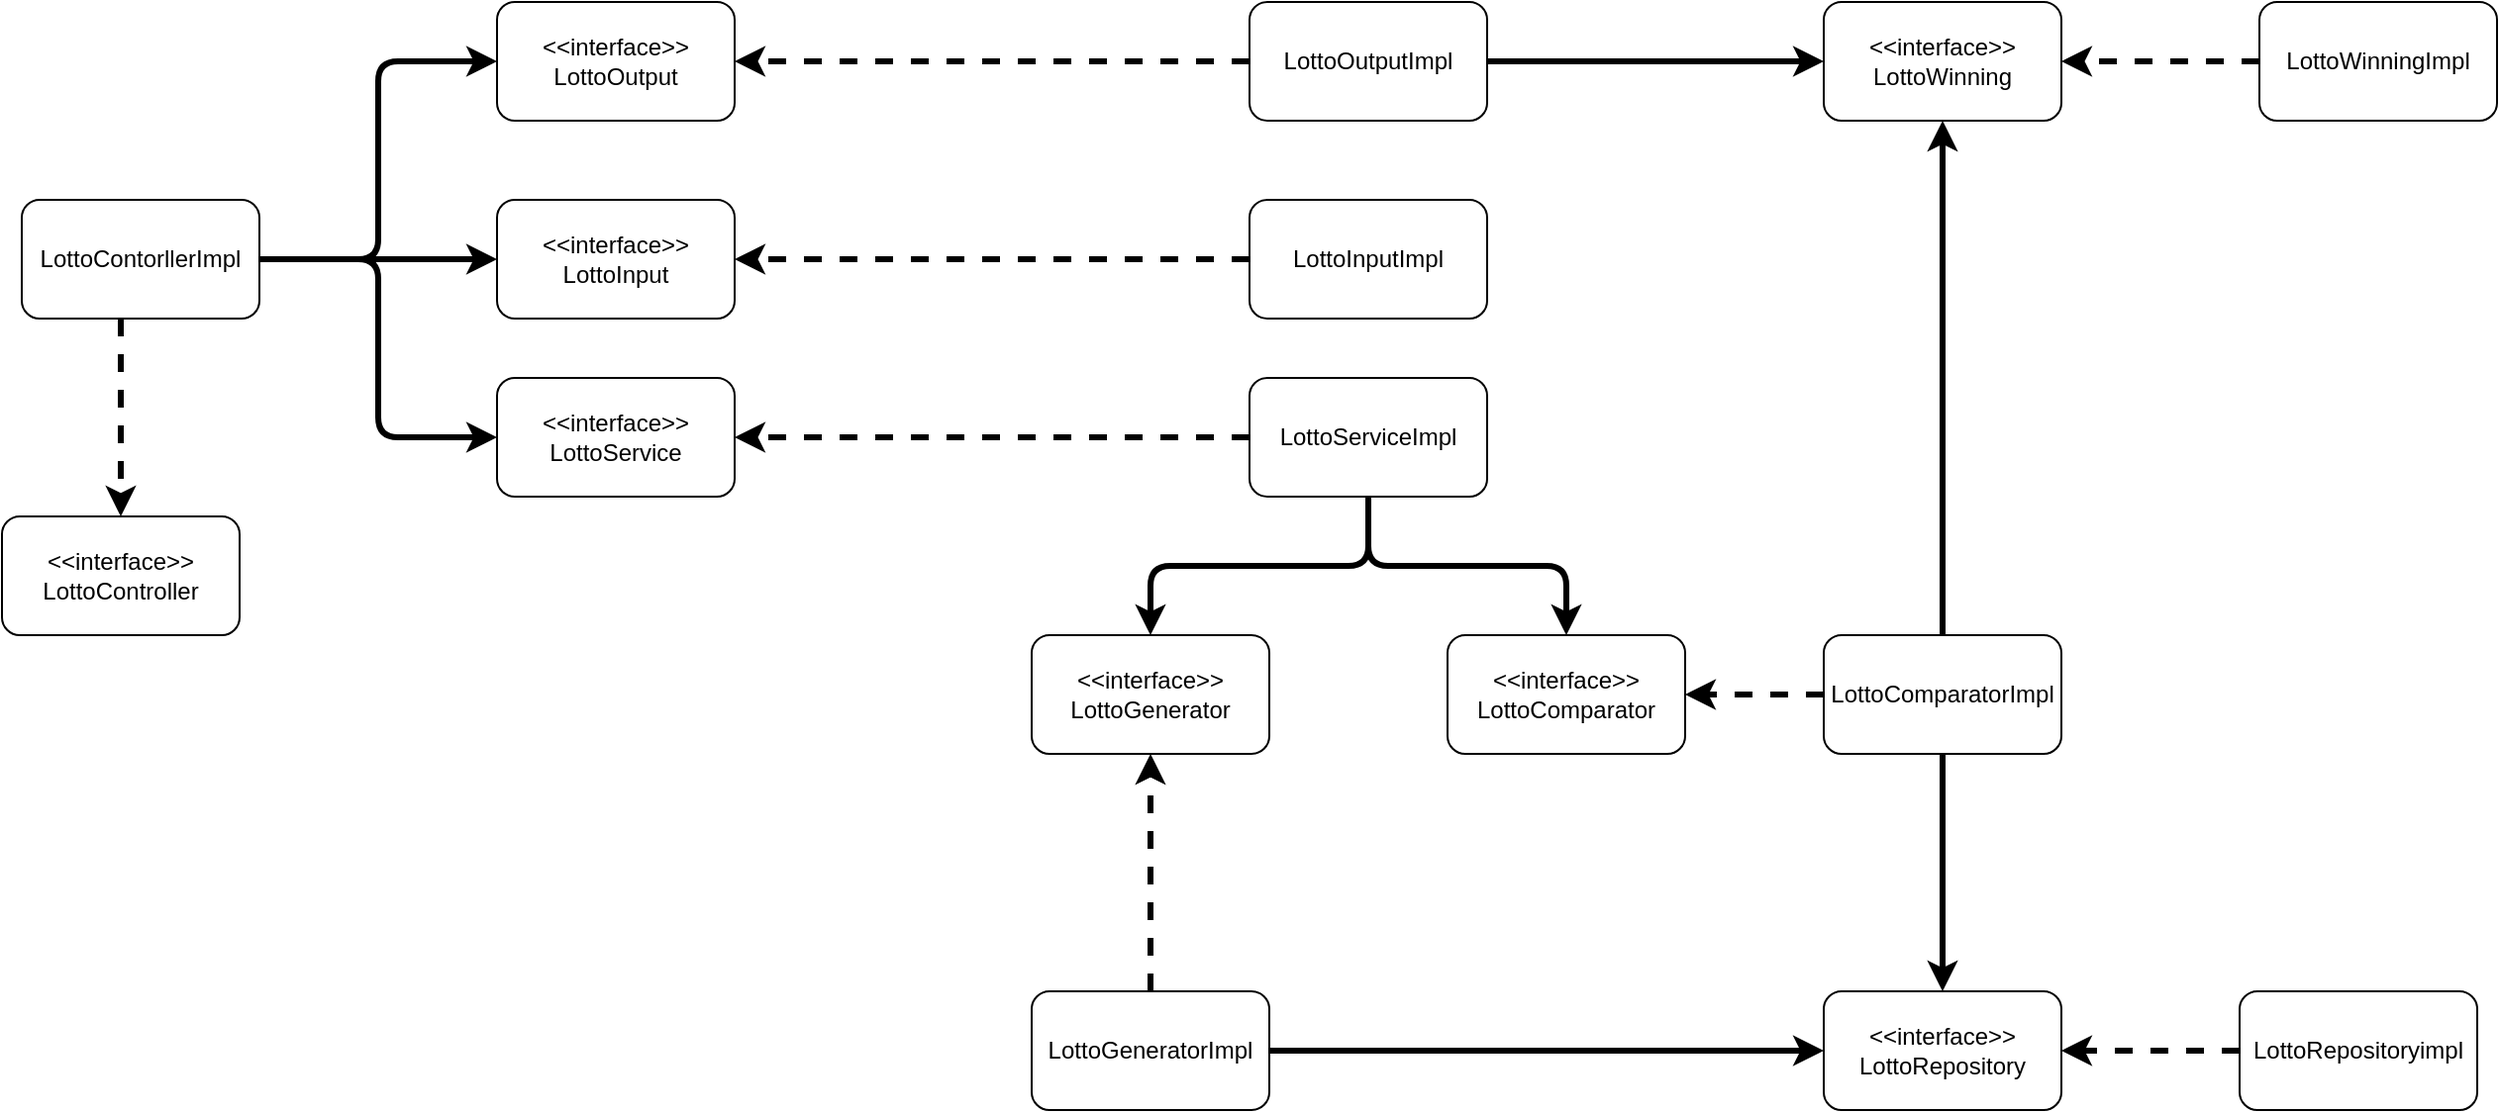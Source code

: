 <mxfile version="24.7.17">
  <diagram name="페이지-1" id="QjFHKIoB7G8ksfEJgew0">
    <mxGraphModel dx="1468" dy="772" grid="1" gridSize="10" guides="1" tooltips="1" connect="1" arrows="1" fold="1" page="1" pageScale="1" pageWidth="827" pageHeight="1169" math="0" shadow="0">
      <root>
        <mxCell id="0" />
        <mxCell id="1" parent="0" />
        <mxCell id="xrplB6b8IGDxj66Je1dQ-1" value="&lt;div&gt;&amp;lt;&amp;lt;interface&amp;gt;&amp;gt;&lt;/div&gt;LottoController" style="rounded=1;whiteSpace=wrap;html=1;" vertex="1" parent="1">
          <mxGeometry x="20" y="300" width="120" height="60" as="geometry" />
        </mxCell>
        <mxCell id="xrplB6b8IGDxj66Je1dQ-17" style="edgeStyle=orthogonalEdgeStyle;rounded=0;orthogonalLoop=1;jettySize=auto;html=1;entryX=0.5;entryY=0;entryDx=0;entryDy=0;curved=0;dashed=1;strokeWidth=3;" edge="1" parent="1" source="xrplB6b8IGDxj66Je1dQ-2" target="xrplB6b8IGDxj66Je1dQ-1">
          <mxGeometry relative="1" as="geometry">
            <Array as="points">
              <mxPoint x="110" y="140" />
              <mxPoint x="110" y="140" />
            </Array>
          </mxGeometry>
        </mxCell>
        <mxCell id="xrplB6b8IGDxj66Je1dQ-55" style="edgeStyle=orthogonalEdgeStyle;rounded=1;orthogonalLoop=1;jettySize=auto;html=1;exitX=1;exitY=0.5;exitDx=0;exitDy=0;entryX=0;entryY=0.5;entryDx=0;entryDy=0;strokeWidth=3;curved=0;" edge="1" parent="1" source="xrplB6b8IGDxj66Je1dQ-2" target="xrplB6b8IGDxj66Je1dQ-6">
          <mxGeometry relative="1" as="geometry" />
        </mxCell>
        <mxCell id="xrplB6b8IGDxj66Je1dQ-56" style="edgeStyle=orthogonalEdgeStyle;rounded=1;orthogonalLoop=1;jettySize=auto;html=1;exitX=1;exitY=0.5;exitDx=0;exitDy=0;entryX=0;entryY=0.5;entryDx=0;entryDy=0;strokeWidth=3;curved=0;" edge="1" parent="1" source="xrplB6b8IGDxj66Je1dQ-2" target="xrplB6b8IGDxj66Je1dQ-31">
          <mxGeometry relative="1" as="geometry" />
        </mxCell>
        <mxCell id="xrplB6b8IGDxj66Je1dQ-57" style="edgeStyle=orthogonalEdgeStyle;rounded=1;orthogonalLoop=1;jettySize=auto;html=1;exitX=1;exitY=0.5;exitDx=0;exitDy=0;entryX=0;entryY=0.5;entryDx=0;entryDy=0;strokeWidth=3;curved=0;" edge="1" parent="1" source="xrplB6b8IGDxj66Je1dQ-2" target="xrplB6b8IGDxj66Je1dQ-3">
          <mxGeometry relative="1" as="geometry" />
        </mxCell>
        <mxCell id="xrplB6b8IGDxj66Je1dQ-2" value="LottoContorllerImpl" style="whiteSpace=wrap;html=1;rounded=1;" vertex="1" parent="1">
          <mxGeometry x="30" y="140" width="120" height="60" as="geometry" />
        </mxCell>
        <mxCell id="xrplB6b8IGDxj66Je1dQ-3" value="&lt;div&gt;&amp;lt;&amp;lt;interface&amp;gt;&amp;gt;&lt;/div&gt;LottoService" style="rounded=1;whiteSpace=wrap;html=1;" vertex="1" parent="1">
          <mxGeometry x="270" y="230" width="120" height="60" as="geometry" />
        </mxCell>
        <mxCell id="xrplB6b8IGDxj66Je1dQ-18" value="" style="edgeStyle=orthogonalEdgeStyle;rounded=0;orthogonalLoop=1;jettySize=auto;html=1;dashed=1;strokeWidth=3;" edge="1" parent="1" source="xrplB6b8IGDxj66Je1dQ-4" target="xrplB6b8IGDxj66Je1dQ-3">
          <mxGeometry relative="1" as="geometry" />
        </mxCell>
        <mxCell id="xrplB6b8IGDxj66Je1dQ-49" style="edgeStyle=orthogonalEdgeStyle;rounded=1;orthogonalLoop=1;jettySize=auto;html=1;exitX=0.5;exitY=1;exitDx=0;exitDy=0;entryX=0.5;entryY=0;entryDx=0;entryDy=0;strokeWidth=3;curved=0;" edge="1" parent="1" source="xrplB6b8IGDxj66Je1dQ-4" target="xrplB6b8IGDxj66Je1dQ-14">
          <mxGeometry relative="1" as="geometry" />
        </mxCell>
        <mxCell id="xrplB6b8IGDxj66Je1dQ-59" style="edgeStyle=orthogonalEdgeStyle;rounded=1;orthogonalLoop=1;jettySize=auto;html=1;exitX=0.5;exitY=1;exitDx=0;exitDy=0;entryX=0.5;entryY=0;entryDx=0;entryDy=0;strokeWidth=3;curved=0;" edge="1" parent="1" source="xrplB6b8IGDxj66Je1dQ-4" target="xrplB6b8IGDxj66Je1dQ-7">
          <mxGeometry relative="1" as="geometry" />
        </mxCell>
        <mxCell id="xrplB6b8IGDxj66Je1dQ-4" value="LottoServiceImpl" style="rounded=1;whiteSpace=wrap;html=1;" vertex="1" parent="1">
          <mxGeometry x="650" y="230" width="120" height="60" as="geometry" />
        </mxCell>
        <mxCell id="xrplB6b8IGDxj66Je1dQ-20" value="" style="edgeStyle=orthogonalEdgeStyle;rounded=0;orthogonalLoop=1;jettySize=auto;html=1;dashed=1;strokeWidth=3;" edge="1" parent="1" source="xrplB6b8IGDxj66Je1dQ-5" target="xrplB6b8IGDxj66Je1dQ-6">
          <mxGeometry relative="1" as="geometry" />
        </mxCell>
        <mxCell id="xrplB6b8IGDxj66Je1dQ-51" style="edgeStyle=orthogonalEdgeStyle;rounded=1;orthogonalLoop=1;jettySize=auto;html=1;exitX=1;exitY=0.5;exitDx=0;exitDy=0;entryX=0;entryY=0.5;entryDx=0;entryDy=0;curved=0;strokeWidth=3;" edge="1" parent="1" source="xrplB6b8IGDxj66Je1dQ-5" target="xrplB6b8IGDxj66Je1dQ-12">
          <mxGeometry relative="1" as="geometry" />
        </mxCell>
        <mxCell id="xrplB6b8IGDxj66Je1dQ-5" value="LottoOutputImpl" style="rounded=1;whiteSpace=wrap;html=1;" vertex="1" parent="1">
          <mxGeometry x="650" y="40" width="120" height="60" as="geometry" />
        </mxCell>
        <mxCell id="xrplB6b8IGDxj66Je1dQ-6" value="&amp;lt;&amp;lt;interface&amp;gt;&amp;gt;&lt;div&gt;LottoOutput&lt;/div&gt;" style="rounded=1;whiteSpace=wrap;html=1;strokeWidth=1;" vertex="1" parent="1">
          <mxGeometry x="270" y="40" width="120" height="60" as="geometry" />
        </mxCell>
        <mxCell id="xrplB6b8IGDxj66Je1dQ-7" value="&lt;div&gt;&amp;lt;&amp;lt;interface&amp;gt;&amp;gt;&lt;/div&gt;LottoGenerator" style="rounded=1;whiteSpace=wrap;html=1;" vertex="1" parent="1">
          <mxGeometry x="540" y="360" width="120" height="60" as="geometry" />
        </mxCell>
        <mxCell id="xrplB6b8IGDxj66Je1dQ-25" value="" style="edgeStyle=orthogonalEdgeStyle;rounded=0;orthogonalLoop=1;jettySize=auto;html=1;dashed=1;strokeWidth=3;" edge="1" parent="1" source="xrplB6b8IGDxj66Je1dQ-8" target="xrplB6b8IGDxj66Je1dQ-7">
          <mxGeometry relative="1" as="geometry" />
        </mxCell>
        <mxCell id="xrplB6b8IGDxj66Je1dQ-53" style="edgeStyle=orthogonalEdgeStyle;rounded=1;orthogonalLoop=1;jettySize=auto;html=1;exitX=1;exitY=0.5;exitDx=0;exitDy=0;entryX=0;entryY=0.5;entryDx=0;entryDy=0;curved=0;strokeWidth=3;" edge="1" parent="1" source="xrplB6b8IGDxj66Je1dQ-8" target="xrplB6b8IGDxj66Je1dQ-10">
          <mxGeometry relative="1" as="geometry" />
        </mxCell>
        <mxCell id="xrplB6b8IGDxj66Je1dQ-8" value="LottoGeneratorImpl" style="rounded=1;whiteSpace=wrap;html=1;" vertex="1" parent="1">
          <mxGeometry x="540" y="540" width="120" height="60" as="geometry" />
        </mxCell>
        <mxCell id="xrplB6b8IGDxj66Je1dQ-10" value="&lt;div&gt;&amp;lt;&amp;lt;interface&amp;gt;&amp;gt;&lt;/div&gt;LottoRepository" style="rounded=1;whiteSpace=wrap;html=1;" vertex="1" parent="1">
          <mxGeometry x="940" y="540" width="120" height="60" as="geometry" />
        </mxCell>
        <mxCell id="xrplB6b8IGDxj66Je1dQ-26" value="" style="edgeStyle=orthogonalEdgeStyle;rounded=0;orthogonalLoop=1;jettySize=auto;html=1;dashed=1;strokeWidth=3;" edge="1" parent="1" source="xrplB6b8IGDxj66Je1dQ-11" target="xrplB6b8IGDxj66Je1dQ-10">
          <mxGeometry relative="1" as="geometry" />
        </mxCell>
        <mxCell id="xrplB6b8IGDxj66Je1dQ-11" value="LottoRepositoryimpl" style="rounded=1;whiteSpace=wrap;html=1;" vertex="1" parent="1">
          <mxGeometry x="1150" y="540" width="120" height="60" as="geometry" />
        </mxCell>
        <mxCell id="xrplB6b8IGDxj66Je1dQ-12" value="&lt;div&gt;&amp;lt;&amp;lt;interface&amp;gt;&amp;gt;&lt;/div&gt;LottoWinning" style="rounded=1;whiteSpace=wrap;html=1;" vertex="1" parent="1">
          <mxGeometry x="940" y="40" width="120" height="60" as="geometry" />
        </mxCell>
        <mxCell id="xrplB6b8IGDxj66Je1dQ-27" value="" style="edgeStyle=orthogonalEdgeStyle;rounded=0;orthogonalLoop=1;jettySize=auto;html=1;dashed=1;strokeWidth=3;" edge="1" parent="1" source="xrplB6b8IGDxj66Je1dQ-13" target="xrplB6b8IGDxj66Je1dQ-12">
          <mxGeometry relative="1" as="geometry" />
        </mxCell>
        <mxCell id="xrplB6b8IGDxj66Je1dQ-13" value="LottoWinningImpl" style="rounded=1;whiteSpace=wrap;html=1;" vertex="1" parent="1">
          <mxGeometry x="1160" y="40" width="120" height="60" as="geometry" />
        </mxCell>
        <mxCell id="xrplB6b8IGDxj66Je1dQ-14" value="&lt;div&gt;&amp;lt;&amp;lt;interface&amp;gt;&amp;gt;&lt;/div&gt;LottoComparator" style="rounded=1;whiteSpace=wrap;html=1;" vertex="1" parent="1">
          <mxGeometry x="750" y="360" width="120" height="60" as="geometry" />
        </mxCell>
        <mxCell id="xrplB6b8IGDxj66Je1dQ-52" style="edgeStyle=orthogonalEdgeStyle;rounded=1;orthogonalLoop=1;jettySize=auto;html=1;exitX=0.5;exitY=0;exitDx=0;exitDy=0;curved=0;strokeWidth=3;" edge="1" parent="1" source="xrplB6b8IGDxj66Je1dQ-15" target="xrplB6b8IGDxj66Je1dQ-12">
          <mxGeometry relative="1" as="geometry" />
        </mxCell>
        <mxCell id="xrplB6b8IGDxj66Je1dQ-54" style="edgeStyle=orthogonalEdgeStyle;rounded=1;orthogonalLoop=1;jettySize=auto;html=1;exitX=0.5;exitY=1;exitDx=0;exitDy=0;entryX=0.5;entryY=0;entryDx=0;entryDy=0;curved=0;strokeWidth=3;" edge="1" parent="1" source="xrplB6b8IGDxj66Je1dQ-15" target="xrplB6b8IGDxj66Je1dQ-10">
          <mxGeometry relative="1" as="geometry" />
        </mxCell>
        <mxCell id="xrplB6b8IGDxj66Je1dQ-67" style="edgeStyle=orthogonalEdgeStyle;rounded=1;orthogonalLoop=1;jettySize=auto;html=1;exitX=0;exitY=0.5;exitDx=0;exitDy=0;curved=0;strokeWidth=3;dashed=1;" edge="1" parent="1" source="xrplB6b8IGDxj66Je1dQ-15" target="xrplB6b8IGDxj66Je1dQ-14">
          <mxGeometry relative="1" as="geometry" />
        </mxCell>
        <mxCell id="xrplB6b8IGDxj66Je1dQ-15" value="LottoComparatorImpl" style="rounded=1;whiteSpace=wrap;html=1;" vertex="1" parent="1">
          <mxGeometry x="940" y="360" width="120" height="60" as="geometry" />
        </mxCell>
        <mxCell id="xrplB6b8IGDxj66Je1dQ-31" value="&lt;div&gt;&amp;lt;&amp;lt;interface&amp;gt;&amp;gt;&lt;/div&gt;LottoInput" style="rounded=1;whiteSpace=wrap;html=1;" vertex="1" parent="1">
          <mxGeometry x="270" y="140" width="120" height="60" as="geometry" />
        </mxCell>
        <mxCell id="xrplB6b8IGDxj66Je1dQ-33" value="" style="edgeStyle=orthogonalEdgeStyle;rounded=0;orthogonalLoop=1;jettySize=auto;html=1;dashed=1;strokeWidth=3;" edge="1" parent="1" source="xrplB6b8IGDxj66Je1dQ-32" target="xrplB6b8IGDxj66Je1dQ-31">
          <mxGeometry relative="1" as="geometry" />
        </mxCell>
        <mxCell id="xrplB6b8IGDxj66Je1dQ-32" value="LottoInputImpl" style="rounded=1;whiteSpace=wrap;html=1;" vertex="1" parent="1">
          <mxGeometry x="650" y="140" width="120" height="60" as="geometry" />
        </mxCell>
      </root>
    </mxGraphModel>
  </diagram>
</mxfile>
